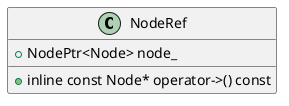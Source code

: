 @startuml tvm-class-diagram

class NodeRef {
    {field} +NodePtr<Node> node_
    {method} +inline const Node* operator->() const

    
} 

@enduml